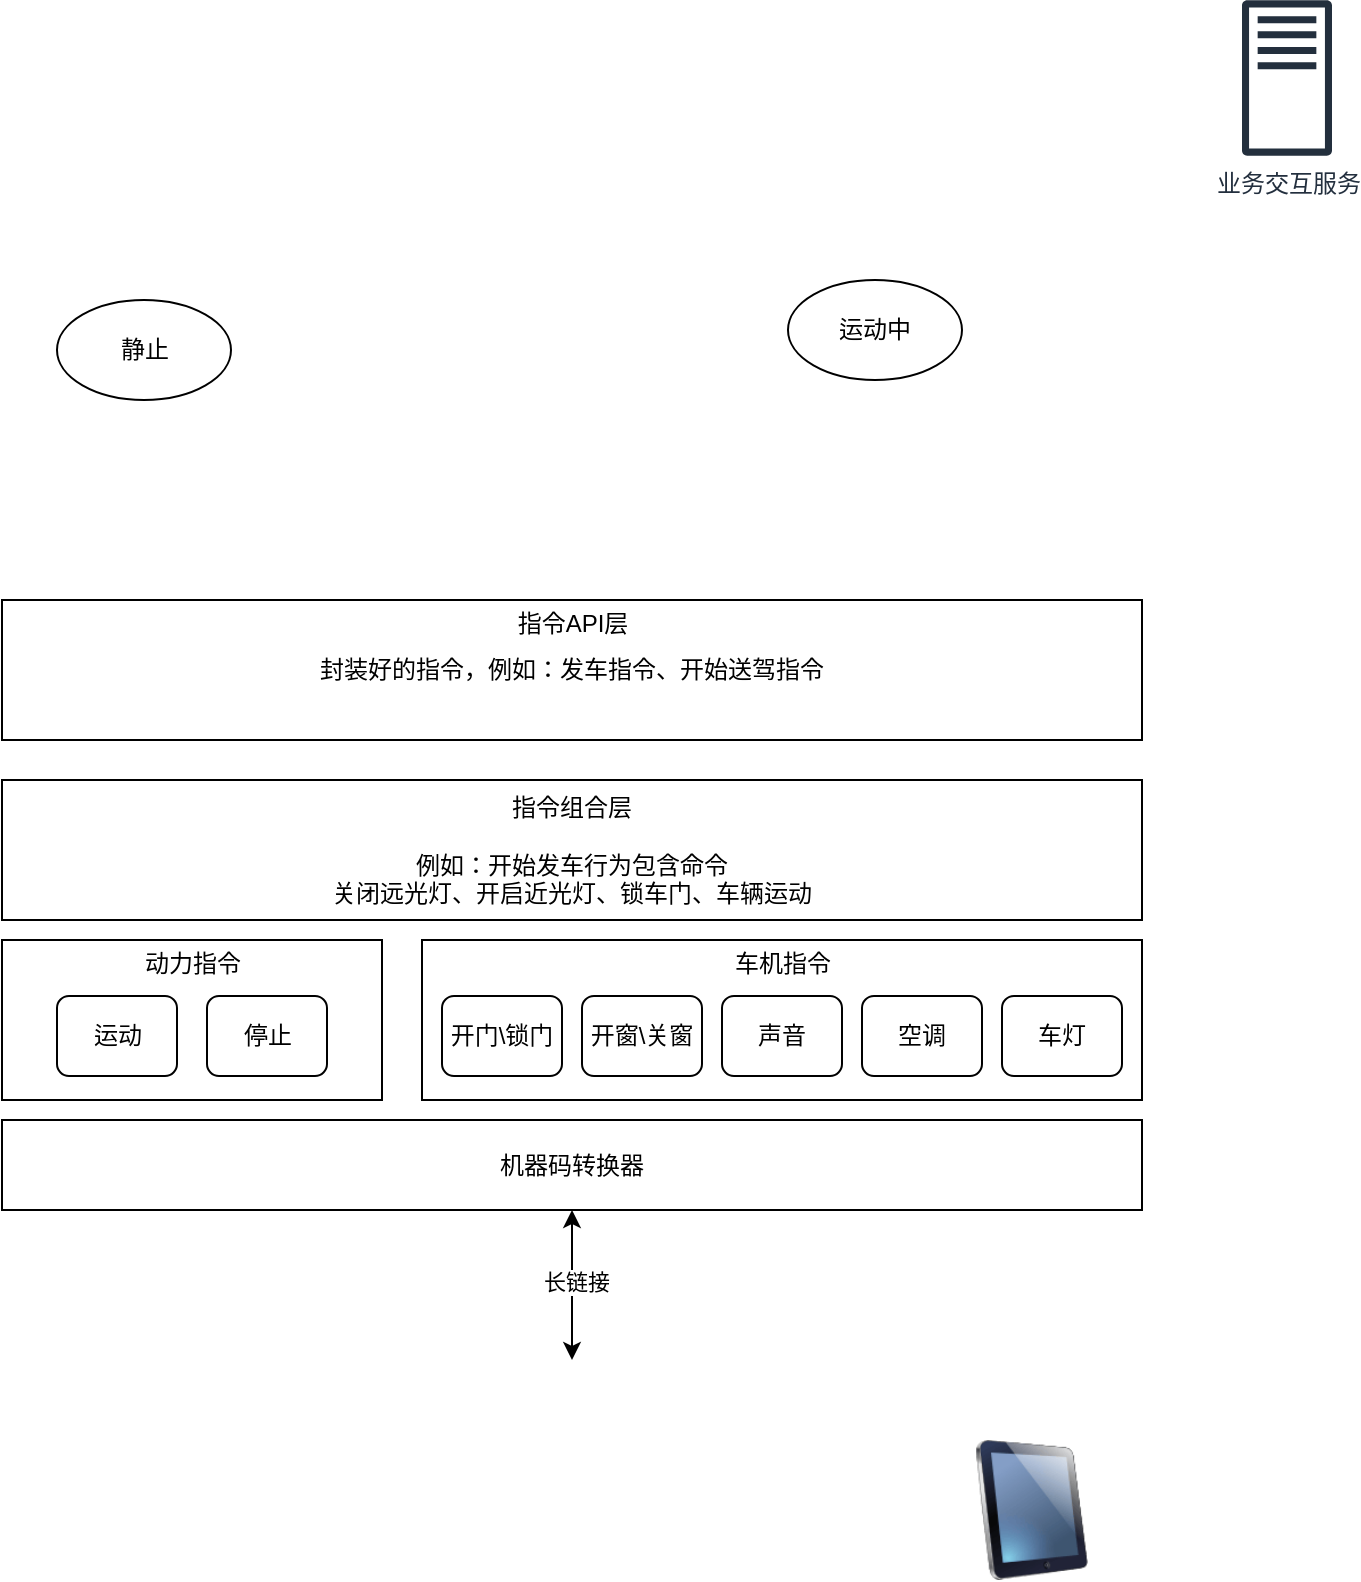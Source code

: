 <mxfile version="16.2.6" type="github">
  <diagram id="veREqhetMMfN-ta4D9Qw" name="第 1 页">
    <mxGraphModel dx="946" dy="531" grid="1" gridSize="10" guides="1" tooltips="1" connect="1" arrows="1" fold="1" page="1" pageScale="1" pageWidth="827" pageHeight="1169" math="0" shadow="0">
      <root>
        <mxCell id="0" />
        <mxCell id="1" parent="0" />
        <mxCell id="a44fRRhjj3td94IFOW-7-3" value="" style="image;html=1;image=img/lib/clip_art/computers/iPad_128x128.png" vertex="1" parent="1">
          <mxGeometry x="500" y="750" width="70" height="70" as="geometry" />
        </mxCell>
        <mxCell id="a44fRRhjj3td94IFOW-7-4" value="业务交互服务" style="sketch=0;outlineConnect=0;fontColor=#232F3E;gradientColor=none;fillColor=#232F3D;strokeColor=none;dashed=0;verticalLabelPosition=bottom;verticalAlign=top;align=center;html=1;fontSize=12;fontStyle=0;aspect=fixed;pointerEvents=1;shape=mxgraph.aws4.traditional_server;" vertex="1" parent="1">
          <mxGeometry x="640" y="30" width="45" height="78" as="geometry" />
        </mxCell>
        <mxCell id="a44fRRhjj3td94IFOW-7-11" value="" style="shape=image;html=1;verticalAlign=top;verticalLabelPosition=bottom;labelBackgroundColor=#ffffff;imageAspect=0;aspect=fixed;image=https://cdn1.iconfinder.com/data/icons/vehicle-37/24/Taxi-128.png" vertex="1" parent="1">
          <mxGeometry x="250" y="710" width="110" height="110" as="geometry" />
        </mxCell>
        <mxCell id="a44fRRhjj3td94IFOW-7-18" style="edgeStyle=orthogonalEdgeStyle;rounded=0;orthogonalLoop=1;jettySize=auto;html=1;exitX=0.5;exitY=1;exitDx=0;exitDy=0;startArrow=classic;startFill=1;" edge="1" parent="1" source="a44fRRhjj3td94IFOW-7-17" target="a44fRRhjj3td94IFOW-7-11">
          <mxGeometry relative="1" as="geometry" />
        </mxCell>
        <mxCell id="a44fRRhjj3td94IFOW-7-20" value="长链接" style="edgeLabel;html=1;align=center;verticalAlign=middle;resizable=0;points=[];" vertex="1" connectable="0" parent="a44fRRhjj3td94IFOW-7-18">
          <mxGeometry x="-0.053" y="2" relative="1" as="geometry">
            <mxPoint as="offset" />
          </mxGeometry>
        </mxCell>
        <mxCell id="a44fRRhjj3td94IFOW-7-17" value="机器码转换器" style="rounded=0;whiteSpace=wrap;html=1;" vertex="1" parent="1">
          <mxGeometry x="20" y="590" width="570" height="45" as="geometry" />
        </mxCell>
        <mxCell id="a44fRRhjj3td94IFOW-7-30" value="" style="rounded=0;whiteSpace=wrap;html=1;" vertex="1" parent="1">
          <mxGeometry x="20" y="500" width="190" height="80" as="geometry" />
        </mxCell>
        <mxCell id="a44fRRhjj3td94IFOW-7-32" value="运动" style="rounded=1;whiteSpace=wrap;html=1;" vertex="1" parent="1">
          <mxGeometry x="47.5" y="528" width="60" height="40" as="geometry" />
        </mxCell>
        <mxCell id="a44fRRhjj3td94IFOW-7-33" value="停止" style="rounded=1;whiteSpace=wrap;html=1;" vertex="1" parent="1">
          <mxGeometry x="122.5" y="528" width="60" height="40" as="geometry" />
        </mxCell>
        <mxCell id="a44fRRhjj3td94IFOW-7-34" value="动力指令" style="text;html=1;align=center;verticalAlign=middle;resizable=0;points=[];autosize=1;strokeColor=none;fillColor=none;" vertex="1" parent="1">
          <mxGeometry x="85" y="502" width="60" height="20" as="geometry" />
        </mxCell>
        <mxCell id="a44fRRhjj3td94IFOW-7-35" value="" style="rounded=0;whiteSpace=wrap;html=1;" vertex="1" parent="1">
          <mxGeometry x="230" y="500" width="360" height="80" as="geometry" />
        </mxCell>
        <mxCell id="a44fRRhjj3td94IFOW-7-36" value="车机指令" style="text;html=1;align=center;verticalAlign=middle;resizable=0;points=[];autosize=1;strokeColor=none;fillColor=none;" vertex="1" parent="1">
          <mxGeometry x="380" y="502" width="60" height="20" as="geometry" />
        </mxCell>
        <mxCell id="a44fRRhjj3td94IFOW-7-37" value="开门\锁门" style="rounded=1;whiteSpace=wrap;html=1;" vertex="1" parent="1">
          <mxGeometry x="240" y="528" width="60" height="40" as="geometry" />
        </mxCell>
        <mxCell id="a44fRRhjj3td94IFOW-7-38" value="开窗\关窗" style="rounded=1;whiteSpace=wrap;html=1;" vertex="1" parent="1">
          <mxGeometry x="310" y="528" width="60" height="40" as="geometry" />
        </mxCell>
        <mxCell id="a44fRRhjj3td94IFOW-7-39" value="声音" style="rounded=1;whiteSpace=wrap;html=1;" vertex="1" parent="1">
          <mxGeometry x="380" y="528" width="60" height="40" as="geometry" />
        </mxCell>
        <mxCell id="a44fRRhjj3td94IFOW-7-40" value="空调" style="rounded=1;whiteSpace=wrap;html=1;" vertex="1" parent="1">
          <mxGeometry x="450" y="528" width="60" height="40" as="geometry" />
        </mxCell>
        <mxCell id="a44fRRhjj3td94IFOW-7-42" value="车灯" style="rounded=1;whiteSpace=wrap;html=1;" vertex="1" parent="1">
          <mxGeometry x="520" y="528" width="60" height="40" as="geometry" />
        </mxCell>
        <mxCell id="a44fRRhjj3td94IFOW-7-45" value="指令组合层&lt;br&gt;&lt;br&gt;例如：开始发车行为包含命令&lt;br&gt;关闭远光灯、开启近光灯、锁车门、车辆运动" style="whiteSpace=wrap;html=1;" vertex="1" parent="1">
          <mxGeometry x="20" y="420" width="570" height="70" as="geometry" />
        </mxCell>
        <mxCell id="a44fRRhjj3td94IFOW-7-46" value="静止" style="ellipse;whiteSpace=wrap;html=1;" vertex="1" parent="1">
          <mxGeometry x="47.5" y="180" width="87" height="50" as="geometry" />
        </mxCell>
        <mxCell id="a44fRRhjj3td94IFOW-7-47" value="运动中" style="ellipse;whiteSpace=wrap;html=1;" vertex="1" parent="1">
          <mxGeometry x="413" y="170" width="87" height="50" as="geometry" />
        </mxCell>
        <mxCell id="a44fRRhjj3td94IFOW-7-50" value="封装好的指令，例如：发车指令、开始送驾指令" style="rounded=0;whiteSpace=wrap;html=1;" vertex="1" parent="1">
          <mxGeometry x="20" y="330" width="570" height="70" as="geometry" />
        </mxCell>
        <mxCell id="a44fRRhjj3td94IFOW-7-51" value="指令API层" style="text;html=1;align=center;verticalAlign=middle;resizable=0;points=[];autosize=1;strokeColor=none;fillColor=none;" vertex="1" parent="1">
          <mxGeometry x="270" y="332" width="70" height="20" as="geometry" />
        </mxCell>
      </root>
    </mxGraphModel>
  </diagram>
</mxfile>
